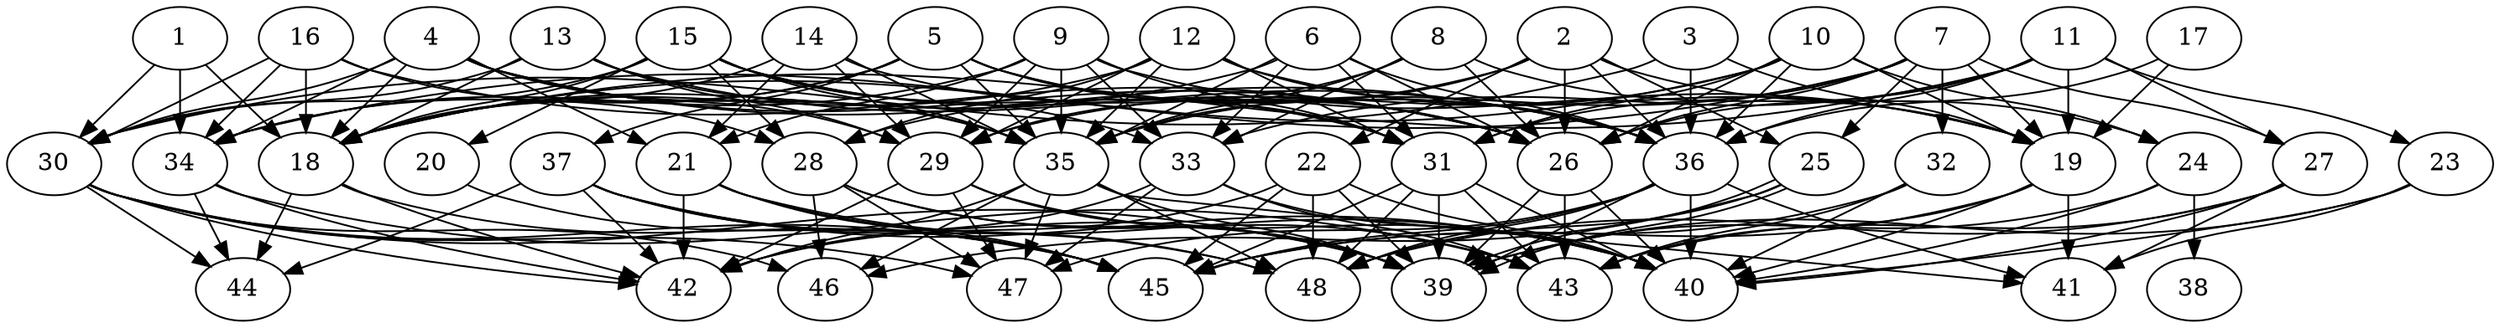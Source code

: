 // DAG (tier=3-complex, mode=compute, n=48, ccr=0.495, fat=0.876, density=0.649, regular=0.392, jump=0.250, mindata=1048576, maxdata=16777216)
// DAG automatically generated by daggen at Sun Aug 24 16:33:34 2025
// /home/ermia/Project/Environments/daggen/bin/daggen --dot --ccr 0.495 --fat 0.876 --regular 0.392 --density 0.649 --jump 0.250 --mindata 1048576 --maxdata 16777216 -n 48 
digraph G {
  1 [size="4805864169939140608", alpha="0.02", expect_size="2402932084969570304"]
  1 -> 18 [size ="22782654021632"]
  1 -> 30 [size ="22782654021632"]
  1 -> 34 [size ="22782654021632"]
  2 [size="885019145720062541824", alpha="0.01", expect_size="442509572860031270912"]
  2 -> 22 [size ="737437294788608"]
  2 -> 24 [size ="737437294788608"]
  2 -> 25 [size ="737437294788608"]
  2 -> 26 [size ="737437294788608"]
  2 -> 28 [size ="737437294788608"]
  2 -> 35 [size ="737437294788608"]
  2 -> 36 [size ="737437294788608"]
  3 [size="978350832124325", alpha="0.18", expect_size="489175416062162"]
  3 -> 19 [size ="26578465587200"]
  3 -> 30 [size ="26578465587200"]
  3 -> 36 [size ="26578465587200"]
  4 [size="3226256282084179968000", alpha="0.20", expect_size="1613128141042089984000"]
  4 -> 18 [size ="1746717061939200"]
  4 -> 21 [size ="1746717061939200"]
  4 -> 26 [size ="1746717061939200"]
  4 -> 29 [size ="1746717061939200"]
  4 -> 30 [size ="1746717061939200"]
  4 -> 34 [size ="1746717061939200"]
  4 -> 35 [size ="1746717061939200"]
  4 -> 36 [size ="1746717061939200"]
  5 [size="78339703334305936", alpha="0.20", expect_size="39169851667152968"]
  5 -> 18 [size ="101064615395328"]
  5 -> 26 [size ="101064615395328"]
  5 -> 31 [size ="101064615395328"]
  5 -> 34 [size ="101064615395328"]
  5 -> 35 [size ="101064615395328"]
  5 -> 36 [size ="101064615395328"]
  5 -> 37 [size ="101064615395328"]
  6 [size="22476956735041961984", alpha="0.03", expect_size="11238478367520980992"]
  6 -> 18 [size ="63715974053888"]
  6 -> 26 [size ="63715974053888"]
  6 -> 31 [size ="63715974053888"]
  6 -> 33 [size ="63715974053888"]
  6 -> 35 [size ="63715974053888"]
  6 -> 36 [size ="63715974053888"]
  7 [size="27768941193748216", alpha="0.16", expect_size="13884470596874108"]
  7 -> 19 [size ="725842795692032"]
  7 -> 25 [size ="725842795692032"]
  7 -> 26 [size ="725842795692032"]
  7 -> 27 [size ="725842795692032"]
  7 -> 31 [size ="725842795692032"]
  7 -> 32 [size ="725842795692032"]
  7 -> 34 [size ="725842795692032"]
  7 -> 35 [size ="725842795692032"]
  8 [size="2508103016991083520", alpha="0.15", expect_size="1254051508495541760"]
  8 -> 19 [size ="1240386555084800"]
  8 -> 26 [size ="1240386555084800"]
  8 -> 29 [size ="1240386555084800"]
  8 -> 33 [size ="1240386555084800"]
  8 -> 35 [size ="1240386555084800"]
  9 [size="24213314090864768", alpha="0.06", expect_size="12106657045432384"]
  9 -> 19 [size ="1364100940562432"]
  9 -> 21 [size ="1364100940562432"]
  9 -> 29 [size ="1364100940562432"]
  9 -> 31 [size ="1364100940562432"]
  9 -> 33 [size ="1364100940562432"]
  9 -> 34 [size ="1364100940562432"]
  9 -> 35 [size ="1364100940562432"]
  10 [size="413491608106188928", alpha="0.05", expect_size="206745804053094464"]
  10 -> 18 [size ="164923019624448"]
  10 -> 19 [size ="164923019624448"]
  10 -> 24 [size ="164923019624448"]
  10 -> 26 [size ="164923019624448"]
  10 -> 29 [size ="164923019624448"]
  10 -> 31 [size ="164923019624448"]
  10 -> 36 [size ="164923019624448"]
  11 [size="355810002927091712000", alpha="0.05", expect_size="177905001463545856000"]
  11 -> 18 [size ="401700238131200"]
  11 -> 19 [size ="401700238131200"]
  11 -> 23 [size ="401700238131200"]
  11 -> 26 [size ="401700238131200"]
  11 -> 27 [size ="401700238131200"]
  11 -> 33 [size ="401700238131200"]
  11 -> 36 [size ="401700238131200"]
  12 [size="4520384798211495165952", alpha="0.03", expect_size="2260192399105747582976"]
  12 -> 18 [size ="2187124929462272"]
  12 -> 19 [size ="2187124929462272"]
  12 -> 28 [size ="2187124929462272"]
  12 -> 29 [size ="2187124929462272"]
  12 -> 31 [size ="2187124929462272"]
  12 -> 35 [size ="2187124929462272"]
  12 -> 36 [size ="2187124929462272"]
  13 [size="3194834100435590053888", alpha="0.20", expect_size="1597417050217795026944"]
  13 -> 18 [size ="1735357116710912"]
  13 -> 29 [size ="1735357116710912"]
  13 -> 30 [size ="1735357116710912"]
  13 -> 35 [size ="1735357116710912"]
  13 -> 36 [size ="1735357116710912"]
  14 [size="788045128936379264", alpha="0.01", expect_size="394022564468189632"]
  14 -> 18 [size ="690392370511872"]
  14 -> 21 [size ="690392370511872"]
  14 -> 26 [size ="690392370511872"]
  14 -> 29 [size ="690392370511872"]
  14 -> 35 [size ="690392370511872"]
  15 [size="59209473863513808", alpha="0.11", expect_size="29604736931756904"]
  15 -> 18 [size ="1618664801435648"]
  15 -> 20 [size ="1618664801435648"]
  15 -> 26 [size ="1618664801435648"]
  15 -> 28 [size ="1618664801435648"]
  15 -> 30 [size ="1618664801435648"]
  15 -> 31 [size ="1618664801435648"]
  15 -> 33 [size ="1618664801435648"]
  15 -> 35 [size ="1618664801435648"]
  16 [size="31159289818548011008", alpha="0.18", expect_size="15579644909274005504"]
  16 -> 18 [size ="79216385196032"]
  16 -> 26 [size ="79216385196032"]
  16 -> 28 [size ="79216385196032"]
  16 -> 30 [size ="79216385196032"]
  16 -> 34 [size ="79216385196032"]
  17 [size="1377555077976821858304", alpha="0.17", expect_size="688777538988410929152"]
  17 -> 19 [size ="990442577461248"]
  17 -> 36 [size ="990442577461248"]
  18 [size="75066445451937296", alpha="0.09", expect_size="37533222725968648"]
  18 -> 42 [size ="45736578252800"]
  18 -> 44 [size ="45736578252800"]
  18 -> 45 [size ="45736578252800"]
  19 [size="50504949928199272", alpha="0.19", expect_size="25252474964099636"]
  19 -> 40 [size ="2123659338579968"]
  19 -> 41 [size ="2123659338579968"]
  19 -> 43 [size ="2123659338579968"]
  19 -> 45 [size ="2123659338579968"]
  20 [size="4415386558152325464064", alpha="0.17", expect_size="2207693279076162732032"]
  20 -> 45 [size ="2153124491952128"]
  21 [size="4489381278797266944", alpha="0.11", expect_size="2244690639398633472"]
  21 -> 40 [size ="21771130503168"]
  21 -> 42 [size ="21771130503168"]
  21 -> 45 [size ="21771130503168"]
  21 -> 48 [size ="21771130503168"]
  22 [size="44442266319460848", alpha="0.07", expect_size="22221133159730424"]
  22 -> 39 [size ="714494997168128"]
  22 -> 40 [size ="714494997168128"]
  22 -> 42 [size ="714494997168128"]
  22 -> 45 [size ="714494997168128"]
  22 -> 48 [size ="714494997168128"]
  23 [size="629391065336319574016", alpha="0.12", expect_size="314695532668159787008"]
  23 -> 39 [size ="587539454885888"]
  23 -> 40 [size ="587539454885888"]
  23 -> 41 [size ="587539454885888"]
  24 [size="3862302132784806756352", alpha="0.11", expect_size="1931151066392403378176"]
  24 -> 38 [size ="1969340517711872"]
  24 -> 39 [size ="1969340517711872"]
  24 -> 40 [size ="1969340517711872"]
  25 [size="1302429278542268416", alpha="0.11", expect_size="651214639271134208"]
  25 -> 39 [size ="589788138700800"]
  25 -> 39 [size ="589788138700800"]
  25 -> 46 [size ="589788138700800"]
  25 -> 48 [size ="589788138700800"]
  26 [size="8510539793421907", alpha="0.05", expect_size="4255269896710953"]
  26 -> 39 [size ="213591709974528"]
  26 -> 40 [size ="213591709974528"]
  26 -> 43 [size ="213591709974528"]
  27 [size="84147700267137760", alpha="0.17", expect_size="42073850133568880"]
  27 -> 40 [size ="1664665310461952"]
  27 -> 41 [size ="1664665310461952"]
  27 -> 43 [size ="1664665310461952"]
  27 -> 48 [size ="1664665310461952"]
  28 [size="1974789613327422062592", alpha="0.15", expect_size="987394806663711031296"]
  28 -> 39 [size ="1259226563346432"]
  28 -> 43 [size ="1259226563346432"]
  28 -> 46 [size ="1259226563346432"]
  28 -> 47 [size ="1259226563346432"]
  29 [size="24539367915236052", alpha="0.01", expect_size="12269683957618026"]
  29 -> 39 [size ="679930308329472"]
  29 -> 40 [size ="679930308329472"]
  29 -> 42 [size ="679930308329472"]
  29 -> 47 [size ="679930308329472"]
  30 [size="1611677924741046016", alpha="0.19", expect_size="805838962370523008"]
  30 -> 39 [size ="568875338956800"]
  30 -> 42 [size ="568875338956800"]
  30 -> 44 [size ="568875338956800"]
  30 -> 45 [size ="568875338956800"]
  30 -> 46 [size ="568875338956800"]
  30 -> 47 [size ="568875338956800"]
  31 [size="13254368478111428", alpha="0.07", expect_size="6627184239055714"]
  31 -> 39 [size ="470224839114752"]
  31 -> 40 [size ="470224839114752"]
  31 -> 43 [size ="470224839114752"]
  31 -> 45 [size ="470224839114752"]
  31 -> 48 [size ="470224839114752"]
  32 [size="521007061383230656", alpha="0.02", expect_size="260503530691615328"]
  32 -> 40 [size ="943433397043200"]
  32 -> 43 [size ="943433397043200"]
  32 -> 45 [size ="943433397043200"]
  33 [size="2372100213222173310976", alpha="0.01", expect_size="1186050106611086655488"]
  33 -> 40 [size ="1422914075230208"]
  33 -> 42 [size ="1422914075230208"]
  33 -> 43 [size ="1422914075230208"]
  33 -> 47 [size ="1422914075230208"]
  34 [size="92321250247067968", alpha="0.16", expect_size="46160625123533984"]
  34 -> 42 [size ="1952411065253888"]
  34 -> 43 [size ="1952411065253888"]
  34 -> 44 [size ="1952411065253888"]
  35 [size="572746484986937344000", alpha="0.04", expect_size="286373242493468672000"]
  35 -> 39 [size ="551736364236800"]
  35 -> 41 [size ="551736364236800"]
  35 -> 42 [size ="551736364236800"]
  35 -> 46 [size ="551736364236800"]
  35 -> 47 [size ="551736364236800"]
  35 -> 48 [size ="551736364236800"]
  36 [size="30415652997912936", alpha="0.05", expect_size="15207826498956468"]
  36 -> 39 [size ="1293788106457088"]
  36 -> 40 [size ="1293788106457088"]
  36 -> 41 [size ="1293788106457088"]
  36 -> 45 [size ="1293788106457088"]
  36 -> 47 [size ="1293788106457088"]
  36 -> 48 [size ="1293788106457088"]
  37 [size="34510442094945540", alpha="0.05", expect_size="17255221047472770"]
  37 -> 39 [size ="1413751601364992"]
  37 -> 40 [size ="1413751601364992"]
  37 -> 42 [size ="1413751601364992"]
  37 -> 44 [size ="1413751601364992"]
  37 -> 45 [size ="1413751601364992"]
  37 -> 48 [size ="1413751601364992"]
  38 [size="435879041811106624", alpha="0.13", expect_size="217939520905553312"]
  39 [size="18418484643822043136", alpha="0.15", expect_size="9209242321911021568"]
  40 [size="95531621780055760", alpha="0.12", expect_size="47765810890027880"]
  41 [size="197387858800587833344", alpha="0.05", expect_size="98693929400293916672"]
  42 [size="8220887375312224", alpha="0.13", expect_size="4110443687656112"]
  43 [size="762403124645528320", alpha="0.02", expect_size="381201562322764160"]
  44 [size="4603018373288226816", alpha="0.13", expect_size="2301509186644113408"]
  45 [size="19891584979188056064", alpha="0.07", expect_size="9945792489594028032"]
  46 [size="7219501834101228", alpha="0.11", expect_size="3609750917050614"]
  47 [size="18373855670679488", alpha="0.14", expect_size="9186927835339744"]
  48 [size="4634715935614626168832", alpha="0.06", expect_size="2317357967807313084416"]
}